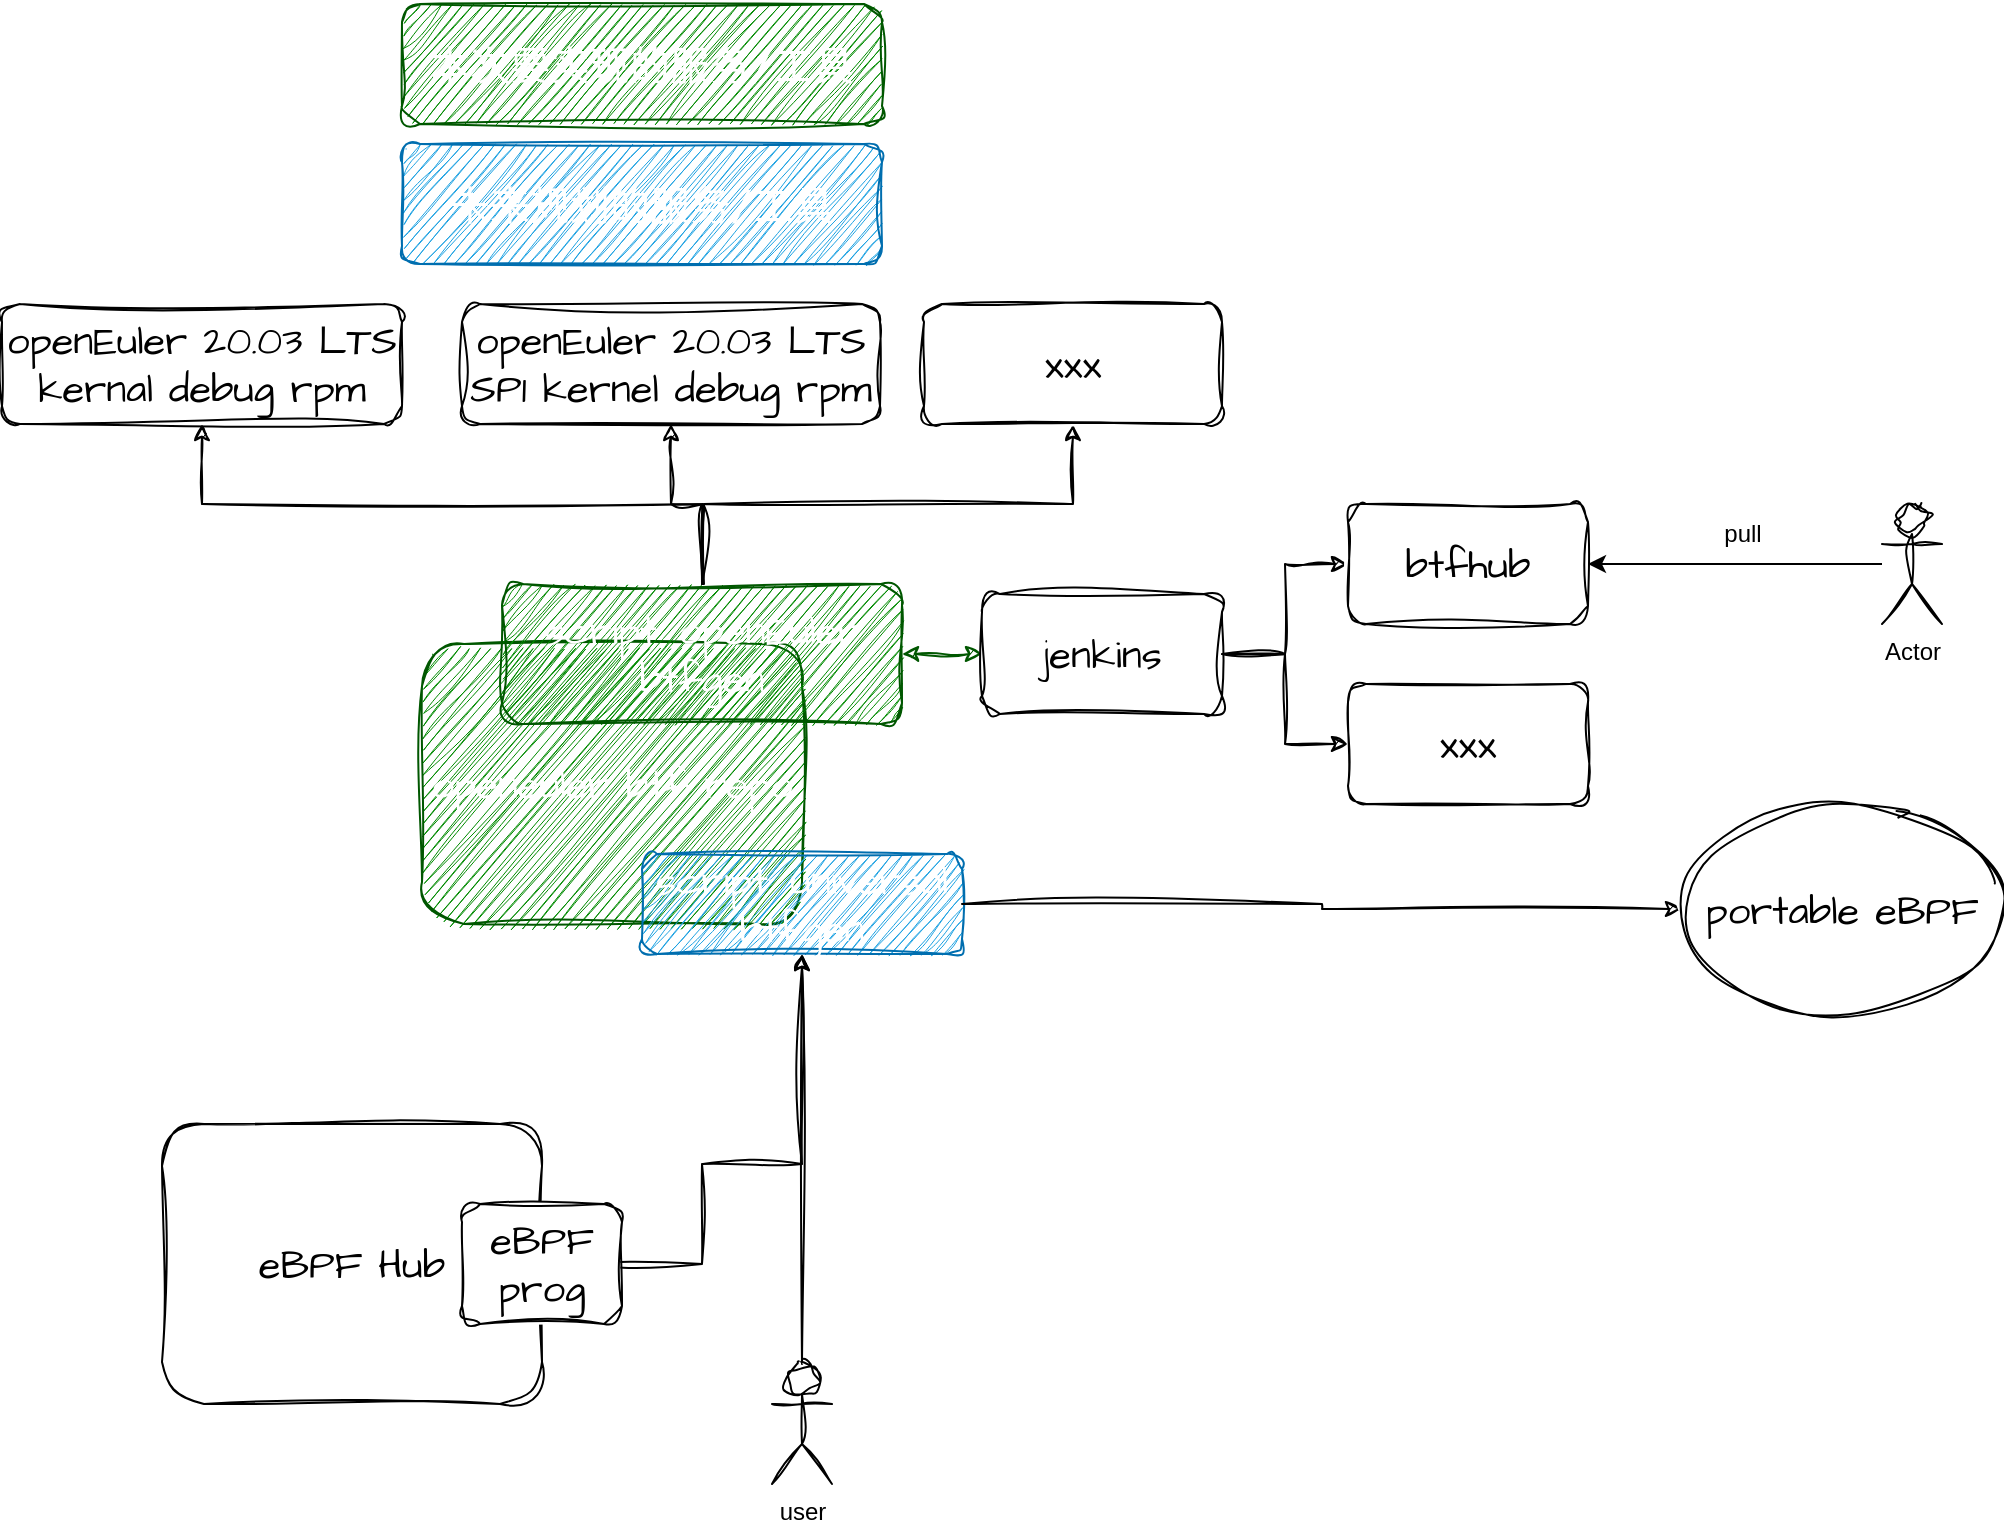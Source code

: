<mxfile version="21.3.4" type="github">
  <diagram name="第 1 页" id="EnIA6HLd-FOOzfXGk_vT">
    <mxGraphModel dx="2074" dy="1106" grid="1" gridSize="10" guides="1" tooltips="1" connect="1" arrows="1" fold="1" page="1" pageScale="1" pageWidth="827" pageHeight="1169" math="0" shadow="0">
      <root>
        <mxCell id="0" />
        <mxCell id="1" parent="0" />
        <mxCell id="iiaPbigvtlAAhFLvftk5-1" value="openeuler btf repo" style="rounded=1;whiteSpace=wrap;html=1;sketch=1;hachureGap=4;jiggle=2;curveFitting=1;fontFamily=Architects Daughter;fontSource=https%3A%2F%2Ffonts.googleapis.com%2Fcss%3Ffamily%3DArchitects%2BDaughter;fontSize=20;fillColor=#008a00;fontColor=#ffffff;strokeColor=#005700;" parent="1" vertex="1">
          <mxGeometry x="270" y="430" width="190" height="140" as="geometry" />
        </mxCell>
        <mxCell id="iiaPbigvtlAAhFLvftk5-2" value="script: openEuler btfgen" style="rounded=1;whiteSpace=wrap;html=1;sketch=1;hachureGap=4;jiggle=2;curveFitting=1;fontFamily=Architects Daughter;fontSource=https%3A%2F%2Ffonts.googleapis.com%2Fcss%3Ffamily%3DArchitects%2BDaughter;fontSize=20;fillColor=#008a00;fontColor=#ffffff;strokeColor=#005700;" parent="1" vertex="1">
          <mxGeometry x="310" y="400" width="200" height="70" as="geometry" />
        </mxCell>
        <mxCell id="iiaPbigvtlAAhFLvftk5-4" value="script: universal btfgen" style="rounded=1;whiteSpace=wrap;html=1;sketch=1;hachureGap=4;jiggle=2;curveFitting=1;fontFamily=Architects Daughter;fontSource=https%3A%2F%2Ffonts.googleapis.com%2Fcss%3Ffamily%3DArchitects%2BDaughter;fontSize=20;fillColor=#1ba1e2;fontColor=#ffffff;strokeColor=#006EAF;" parent="1" vertex="1">
          <mxGeometry x="380" y="535" width="160" height="50" as="geometry" />
        </mxCell>
        <mxCell id="iiaPbigvtlAAhFLvftk5-12" style="edgeStyle=orthogonalEdgeStyle;rounded=0;sketch=1;hachureGap=4;jiggle=2;curveFitting=1;orthogonalLoop=1;jettySize=auto;html=1;fontFamily=Architects Daughter;fontSource=https%3A%2F%2Ffonts.googleapis.com%2Fcss%3Ffamily%3DArchitects%2BDaughter;fontSize=16;startArrow=classic;startFill=1;fillColor=#008a00;strokeColor=#005700;" parent="1" source="iiaPbigvtlAAhFLvftk5-11" target="iiaPbigvtlAAhFLvftk5-2" edge="1">
          <mxGeometry relative="1" as="geometry" />
        </mxCell>
        <mxCell id="eZA-BtdOcczapbWW00mo-2" style="edgeStyle=orthogonalEdgeStyle;rounded=0;orthogonalLoop=1;jettySize=auto;html=1;entryX=0;entryY=0.5;entryDx=0;entryDy=0;sketch=1;curveFitting=1;jiggle=2;" parent="1" source="iiaPbigvtlAAhFLvftk5-11" target="eZA-BtdOcczapbWW00mo-1" edge="1">
          <mxGeometry relative="1" as="geometry" />
        </mxCell>
        <mxCell id="eZA-BtdOcczapbWW00mo-4" style="edgeStyle=orthogonalEdgeStyle;rounded=0;orthogonalLoop=1;jettySize=auto;html=1;sketch=1;curveFitting=1;jiggle=2;" parent="1" source="iiaPbigvtlAAhFLvftk5-11" target="eZA-BtdOcczapbWW00mo-3" edge="1">
          <mxGeometry relative="1" as="geometry" />
        </mxCell>
        <mxCell id="iiaPbigvtlAAhFLvftk5-11" value="jenkins" style="rounded=1;whiteSpace=wrap;html=1;sketch=1;hachureGap=4;jiggle=2;curveFitting=1;fontFamily=Architects Daughter;fontSource=https%3A%2F%2Ffonts.googleapis.com%2Fcss%3Ffamily%3DArchitects%2BDaughter;fontSize=20;" parent="1" vertex="1">
          <mxGeometry x="550" y="405" width="120" height="60" as="geometry" />
        </mxCell>
        <mxCell id="eZA-BtdOcczapbWW00mo-1" value="btfhub" style="rounded=1;whiteSpace=wrap;html=1;sketch=1;hachureGap=4;jiggle=2;curveFitting=1;fontFamily=Architects Daughter;fontSource=https%3A%2F%2Ffonts.googleapis.com%2Fcss%3Ffamily%3DArchitects%2BDaughter;fontSize=20;" parent="1" vertex="1">
          <mxGeometry x="733" y="360" width="120" height="60" as="geometry" />
        </mxCell>
        <mxCell id="eZA-BtdOcczapbWW00mo-3" value="xxx" style="rounded=1;whiteSpace=wrap;html=1;sketch=1;hachureGap=4;jiggle=2;curveFitting=1;fontFamily=Architects Daughter;fontSource=https%3A%2F%2Ffonts.googleapis.com%2Fcss%3Ffamily%3DArchitects%2BDaughter;fontSize=20;" parent="1" vertex="1">
          <mxGeometry x="733" y="450" width="120" height="60" as="geometry" />
        </mxCell>
        <mxCell id="eZA-BtdOcczapbWW00mo-13" value="" style="edgeStyle=orthogonalEdgeStyle;rounded=0;orthogonalLoop=1;jettySize=auto;html=1;sketch=1;curveFitting=1;jiggle=2;exitX=1;exitY=0.5;exitDx=0;exitDy=0;" parent="1" source="iiaPbigvtlAAhFLvftk5-4" target="eZA-BtdOcczapbWW00mo-12" edge="1">
          <mxGeometry relative="1" as="geometry">
            <mxPoint x="780" y="605" as="sourcePoint" />
          </mxGeometry>
        </mxCell>
        <mxCell id="eZA-BtdOcczapbWW00mo-8" style="edgeStyle=orthogonalEdgeStyle;rounded=0;orthogonalLoop=1;jettySize=auto;html=1;entryX=0.5;entryY=1;entryDx=0;entryDy=0;sketch=1;curveFitting=1;jiggle=2;exitX=0.5;exitY=0;exitDx=0;exitDy=0;exitPerimeter=0;" parent="1" source="eZA-BtdOcczapbWW00mo-7" target="iiaPbigvtlAAhFLvftk5-4" edge="1">
          <mxGeometry relative="1" as="geometry">
            <mxPoint x="720" y="635" as="targetPoint" />
          </mxGeometry>
        </mxCell>
        <mxCell id="eZA-BtdOcczapbWW00mo-7" value="user" style="shape=umlActor;verticalLabelPosition=bottom;verticalAlign=top;html=1;outlineConnect=0;sketch=1;curveFitting=1;jiggle=2;" parent="1" vertex="1">
          <mxGeometry x="445" y="790" width="30" height="60" as="geometry" />
        </mxCell>
        <mxCell id="eZA-BtdOcczapbWW00mo-12" value="portable eBPF" style="ellipse;whiteSpace=wrap;html=1;fontSize=20;fontFamily=Architects Daughter;rounded=1;sketch=1;hachureGap=4;jiggle=2;curveFitting=1;fontSource=https%3A%2F%2Ffonts.googleapis.com%2Fcss%3Ffamily%3DArchitects%2BDaughter;" parent="1" vertex="1">
          <mxGeometry x="900" y="510" width="160" height="105" as="geometry" />
        </mxCell>
        <mxCell id="eZA-BtdOcczapbWW00mo-16" style="edgeStyle=orthogonalEdgeStyle;rounded=0;orthogonalLoop=1;jettySize=auto;html=1;entryX=0.5;entryY=1;entryDx=0;entryDy=0;startArrow=none;sketch=1;curveFitting=1;jiggle=2;" parent="1" target="iiaPbigvtlAAhFLvftk5-4" edge="1">
          <mxGeometry relative="1" as="geometry">
            <Array as="points">
              <mxPoint x="410" y="740" />
              <mxPoint x="410" y="690" />
              <mxPoint x="460" y="690" />
            </Array>
            <mxPoint x="349" y="740" as="sourcePoint" />
          </mxGeometry>
        </mxCell>
        <mxCell id="eZA-BtdOcczapbWW00mo-15" value="eBPF Hub" style="rounded=1;whiteSpace=wrap;html=1;sketch=1;hachureGap=4;jiggle=2;curveFitting=1;fontFamily=Architects Daughter;fontSource=https%3A%2F%2Ffonts.googleapis.com%2Fcss%3Ffamily%3DArchitects%2BDaughter;fontSize=20;" parent="1" vertex="1">
          <mxGeometry x="140" y="670" width="190" height="140" as="geometry" />
        </mxCell>
        <mxCell id="5NH7Vk-RzdT4zfK6c2rC-1" value="eBPF prog" style="rounded=1;whiteSpace=wrap;html=1;sketch=1;hachureGap=4;jiggle=2;curveFitting=1;fontFamily=Architects Daughter;fontSource=https%3A%2F%2Ffonts.googleapis.com%2Fcss%3Ffamily%3DArchitects%2BDaughter;fontSize=20;" parent="1" vertex="1">
          <mxGeometry x="290" y="710" width="80" height="60" as="geometry" />
        </mxCell>
        <mxCell id="5NH7Vk-RzdT4zfK6c2rC-10" style="edgeStyle=orthogonalEdgeStyle;rounded=0;orthogonalLoop=1;jettySize=auto;html=1;entryX=1;entryY=0.5;entryDx=0;entryDy=0;" parent="1" source="5NH7Vk-RzdT4zfK6c2rC-7" target="eZA-BtdOcczapbWW00mo-1" edge="1">
          <mxGeometry relative="1" as="geometry" />
        </mxCell>
        <mxCell id="5NH7Vk-RzdT4zfK6c2rC-7" value="Actor" style="shape=umlActor;verticalLabelPosition=bottom;verticalAlign=top;html=1;outlineConnect=0;sketch=1;curveFitting=1;jiggle=2;" parent="1" vertex="1">
          <mxGeometry x="1000" y="360" width="30" height="60" as="geometry" />
        </mxCell>
        <mxCell id="5NH7Vk-RzdT4zfK6c2rC-11" value="pull" style="text;html=1;align=center;verticalAlign=middle;resizable=0;points=[];autosize=1;strokeColor=none;fillColor=none;" parent="1" vertex="1">
          <mxGeometry x="910" y="360" width="40" height="30" as="geometry" />
        </mxCell>
        <mxCell id="J86RuC473la1r3YLhs33-1" value="&lt;pre&gt;本次要实现的服务/工具&lt;/pre&gt;" style="rounded=1;whiteSpace=wrap;html=1;hachureGap=4;fontFamily=Architects Daughter;fontSource=https%3A%2F%2Ffonts.googleapis.com%2Fcss%3Ffamily%3DArchitects%2BDaughter;fontSize=20;fillColor=#008a00;fontColor=#ffffff;strokeColor=#005700;shadow=0;sketch=1;curveFitting=1;jiggle=2;" vertex="1" parent="1">
          <mxGeometry x="260" y="110" width="240" height="60" as="geometry" />
        </mxCell>
        <mxCell id="J86RuC473la1r3YLhs33-5" style="edgeStyle=orthogonalEdgeStyle;rounded=0;sketch=1;hachureGap=4;jiggle=2;curveFitting=1;orthogonalLoop=1;jettySize=auto;html=1;entryX=0.5;entryY=0;entryDx=0;entryDy=0;fontFamily=Architects Daughter;fontSource=https%3A%2F%2Ffonts.googleapis.com%2Fcss%3Ffamily%3DArchitects%2BDaughter;fontSize=16;endArrow=none;endFill=0;startArrow=classic;startFill=1;" edge="1" parent="1" source="J86RuC473la1r3YLhs33-2" target="iiaPbigvtlAAhFLvftk5-2">
          <mxGeometry relative="1" as="geometry">
            <Array as="points">
              <mxPoint x="160" y="360" />
              <mxPoint x="410" y="360" />
            </Array>
          </mxGeometry>
        </mxCell>
        <mxCell id="J86RuC473la1r3YLhs33-2" value="openEuler 20.03 LTS kernal debug rpm" style="rounded=1;whiteSpace=wrap;html=1;sketch=1;hachureGap=4;jiggle=2;curveFitting=1;fontFamily=Architects Daughter;fontSource=https%3A%2F%2Ffonts.googleapis.com%2Fcss%3Ffamily%3DArchitects%2BDaughter;fontSize=20;" vertex="1" parent="1">
          <mxGeometry x="60" y="260" width="200" height="60" as="geometry" />
        </mxCell>
        <mxCell id="J86RuC473la1r3YLhs33-6" style="edgeStyle=orthogonalEdgeStyle;rounded=0;sketch=1;hachureGap=4;jiggle=2;curveFitting=1;orthogonalLoop=1;jettySize=auto;html=1;fontFamily=Architects Daughter;fontSource=https%3A%2F%2Ffonts.googleapis.com%2Fcss%3Ffamily%3DArchitects%2BDaughter;fontSize=16;startArrow=classic;startFill=1;endArrow=none;endFill=0;" edge="1" parent="1" source="J86RuC473la1r3YLhs33-4">
          <mxGeometry relative="1" as="geometry">
            <mxPoint x="410" y="400" as="targetPoint" />
          </mxGeometry>
        </mxCell>
        <mxCell id="J86RuC473la1r3YLhs33-4" value="openEuler 20.03 LTS SP1 kernel debug rpm" style="rounded=1;whiteSpace=wrap;html=1;sketch=1;hachureGap=4;jiggle=2;curveFitting=1;fontFamily=Architects Daughter;fontSource=https%3A%2F%2Ffonts.googleapis.com%2Fcss%3Ffamily%3DArchitects%2BDaughter;fontSize=20;" vertex="1" parent="1">
          <mxGeometry x="290" y="260" width="209" height="60" as="geometry" />
        </mxCell>
        <mxCell id="J86RuC473la1r3YLhs33-9" style="edgeStyle=orthogonalEdgeStyle;rounded=0;sketch=1;hachureGap=4;jiggle=2;curveFitting=1;orthogonalLoop=1;jettySize=auto;html=1;fontFamily=Architects Daughter;fontSource=https%3A%2F%2Ffonts.googleapis.com%2Fcss%3Ffamily%3DArchitects%2BDaughter;fontSize=16;startArrow=classic;startFill=1;endArrow=none;endFill=0;" edge="1" parent="1" source="J86RuC473la1r3YLhs33-8">
          <mxGeometry relative="1" as="geometry">
            <mxPoint x="410" y="400" as="targetPoint" />
            <Array as="points">
              <mxPoint x="596" y="360" />
              <mxPoint x="411" y="360" />
            </Array>
          </mxGeometry>
        </mxCell>
        <mxCell id="J86RuC473la1r3YLhs33-8" value="xxx" style="rounded=1;whiteSpace=wrap;html=1;sketch=1;hachureGap=4;jiggle=2;curveFitting=1;fontFamily=Architects Daughter;fontSource=https%3A%2F%2Ffonts.googleapis.com%2Fcss%3Ffamily%3DArchitects%2BDaughter;fontSize=20;" vertex="1" parent="1">
          <mxGeometry x="521" y="260" width="149" height="60" as="geometry" />
        </mxCell>
        <mxCell id="J86RuC473la1r3YLhs33-10" value="&lt;pre&gt;未来规划的服务/工具&lt;/pre&gt;" style="rounded=1;whiteSpace=wrap;html=1;hachureGap=4;fontFamily=Architects Daughter;fontSource=https%3A%2F%2Ffonts.googleapis.com%2Fcss%3Ffamily%3DArchitects%2BDaughter;fontSize=20;fillColor=#1ba1e2;fontColor=#ffffff;strokeColor=#006EAF;shadow=0;sketch=1;curveFitting=1;jiggle=2;" vertex="1" parent="1">
          <mxGeometry x="260" y="180" width="240" height="60" as="geometry" />
        </mxCell>
      </root>
    </mxGraphModel>
  </diagram>
</mxfile>

